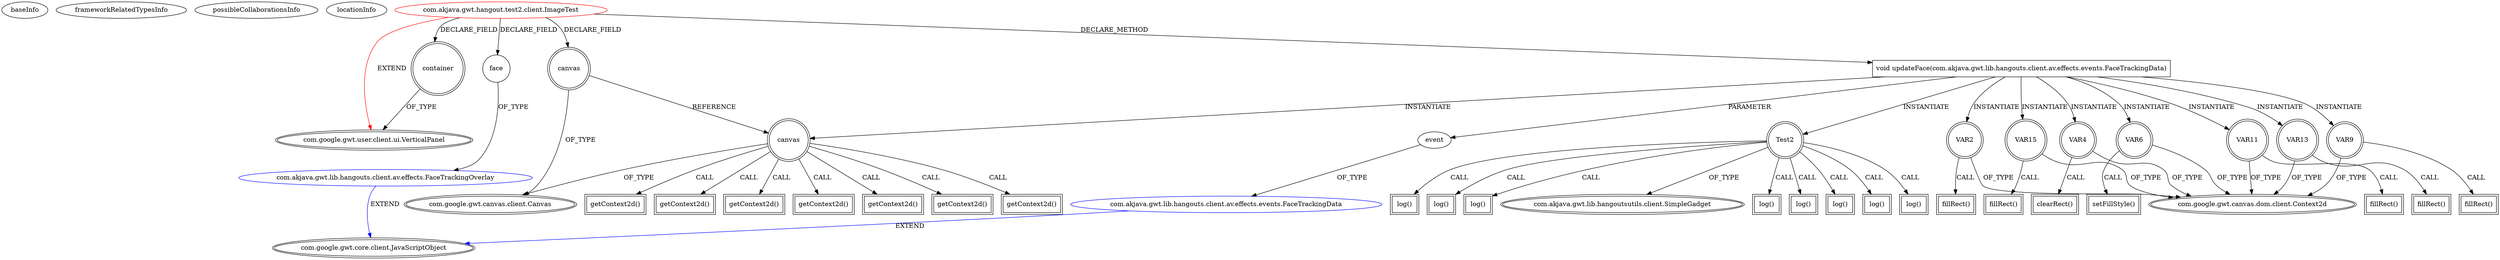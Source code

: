 digraph {
baseInfo[graphId=525,category="extension_graph",isAnonymous=false,possibleRelation=true]
frameworkRelatedTypesInfo[0="com.google.gwt.user.client.ui.VerticalPanel"]
possibleCollaborationsInfo[0="525~FIELD_DECLARATION-~com.google.gwt.user.client.ui.VerticalPanel ~com.google.gwt.core.client.JavaScriptObject ~false~false",1="525~CLIENT_METHOD_DECLARATION-PARAMETER_DECLARATION-~com.google.gwt.user.client.ui.VerticalPanel ~com.google.gwt.core.client.JavaScriptObject ~false~false"]
locationInfo[projectName="akjava-GWT-Hangouts",filePath="/akjava-GWT-Hangouts/GWT-Hangouts-master/apps/hangout-test/src/com/akjava/gwt/hangout/test2/client/ImageTest.java",contextSignature="ImageTest",graphId="525"]
0[label="com.akjava.gwt.hangout.test2.client.ImageTest",vertexType="ROOT_CLIENT_CLASS_DECLARATION",isFrameworkType=false,color=red]
1[label="com.google.gwt.user.client.ui.VerticalPanel",vertexType="FRAMEWORK_CLASS_TYPE",isFrameworkType=true,peripheries=2]
2[label="canvas",vertexType="FIELD_DECLARATION",isFrameworkType=true,peripheries=2,shape=circle]
3[label="com.google.gwt.canvas.client.Canvas",vertexType="FRAMEWORK_CLASS_TYPE",isFrameworkType=true,peripheries=2]
4[label="container",vertexType="FIELD_DECLARATION",isFrameworkType=true,peripheries=2,shape=circle]
6[label="face",vertexType="FIELD_DECLARATION",isFrameworkType=false,shape=circle]
7[label="com.akjava.gwt.lib.hangouts.client.av.effects.FaceTrackingOverlay",vertexType="REFERENCE_CLIENT_CLASS_DECLARATION",isFrameworkType=false,color=blue]
8[label="com.google.gwt.core.client.JavaScriptObject",vertexType="FRAMEWORK_CLASS_TYPE",isFrameworkType=true,peripheries=2]
9[label="void updateFace(com.akjava.gwt.lib.hangouts.client.av.effects.events.FaceTrackingData)",vertexType="CLIENT_METHOD_DECLARATION",isFrameworkType=false,shape=box]
10[label="event",vertexType="PARAMETER_DECLARATION",isFrameworkType=false]
11[label="com.akjava.gwt.lib.hangouts.client.av.effects.events.FaceTrackingData",vertexType="REFERENCE_CLIENT_CLASS_DECLARATION",isFrameworkType=false,color=blue]
13[label="Test2",vertexType="VARIABLE_EXPRESION",isFrameworkType=true,peripheries=2,shape=circle]
15[label="com.akjava.gwt.lib.hangoutsutils.client.SimpleGadget",vertexType="FRAMEWORK_CLASS_TYPE",isFrameworkType=true,peripheries=2]
14[label="log()",vertexType="INSIDE_CALL",isFrameworkType=true,peripheries=2,shape=box]
17[label="log()",vertexType="INSIDE_CALL",isFrameworkType=true,peripheries=2,shape=box]
18[label="VAR2",vertexType="VARIABLE_EXPRESION",isFrameworkType=true,peripheries=2,shape=circle]
20[label="com.google.gwt.canvas.dom.client.Context2d",vertexType="FRAMEWORK_CLASS_TYPE",isFrameworkType=true,peripheries=2]
19[label="fillRect()",vertexType="INSIDE_CALL",isFrameworkType=true,peripheries=2,shape=box]
21[label="canvas",vertexType="VARIABLE_EXPRESION",isFrameworkType=true,peripheries=2,shape=circle]
22[label="getContext2d()",vertexType="INSIDE_CALL",isFrameworkType=true,peripheries=2,shape=box]
24[label="VAR4",vertexType="VARIABLE_EXPRESION",isFrameworkType=true,peripheries=2,shape=circle]
25[label="clearRect()",vertexType="INSIDE_CALL",isFrameworkType=true,peripheries=2,shape=box]
28[label="getContext2d()",vertexType="INSIDE_CALL",isFrameworkType=true,peripheries=2,shape=box]
29[label="VAR6",vertexType="VARIABLE_EXPRESION",isFrameworkType=true,peripheries=2,shape=circle]
30[label="setFillStyle()",vertexType="INSIDE_CALL",isFrameworkType=true,peripheries=2,shape=box]
33[label="getContext2d()",vertexType="INSIDE_CALL",isFrameworkType=true,peripheries=2,shape=box]
35[label="log()",vertexType="INSIDE_CALL",isFrameworkType=true,peripheries=2,shape=box]
36[label="VAR9",vertexType="VARIABLE_EXPRESION",isFrameworkType=true,peripheries=2,shape=circle]
37[label="fillRect()",vertexType="INSIDE_CALL",isFrameworkType=true,peripheries=2,shape=box]
40[label="getContext2d()",vertexType="INSIDE_CALL",isFrameworkType=true,peripheries=2,shape=box]
41[label="VAR11",vertexType="VARIABLE_EXPRESION",isFrameworkType=true,peripheries=2,shape=circle]
42[label="fillRect()",vertexType="INSIDE_CALL",isFrameworkType=true,peripheries=2,shape=box]
45[label="getContext2d()",vertexType="INSIDE_CALL",isFrameworkType=true,peripheries=2,shape=box]
46[label="VAR13",vertexType="VARIABLE_EXPRESION",isFrameworkType=true,peripheries=2,shape=circle]
47[label="fillRect()",vertexType="INSIDE_CALL",isFrameworkType=true,peripheries=2,shape=box]
50[label="getContext2d()",vertexType="INSIDE_CALL",isFrameworkType=true,peripheries=2,shape=box]
51[label="VAR15",vertexType="VARIABLE_EXPRESION",isFrameworkType=true,peripheries=2,shape=circle]
52[label="fillRect()",vertexType="INSIDE_CALL",isFrameworkType=true,peripheries=2,shape=box]
55[label="getContext2d()",vertexType="INSIDE_CALL",isFrameworkType=true,peripheries=2,shape=box]
57[label="log()",vertexType="INSIDE_CALL",isFrameworkType=true,peripheries=2,shape=box]
59[label="log()",vertexType="INSIDE_CALL",isFrameworkType=true,peripheries=2,shape=box]
61[label="log()",vertexType="INSIDE_CALL",isFrameworkType=true,peripheries=2,shape=box]
63[label="log()",vertexType="INSIDE_CALL",isFrameworkType=true,peripheries=2,shape=box]
65[label="log()",vertexType="INSIDE_CALL",isFrameworkType=true,peripheries=2,shape=box]
0->1[label="EXTEND",color=red]
0->2[label="DECLARE_FIELD"]
2->3[label="OF_TYPE"]
0->4[label="DECLARE_FIELD"]
4->1[label="OF_TYPE"]
0->6[label="DECLARE_FIELD"]
7->8[label="EXTEND",color=blue]
6->7[label="OF_TYPE"]
0->9[label="DECLARE_METHOD"]
11->8[label="EXTEND",color=blue]
10->11[label="OF_TYPE"]
9->10[label="PARAMETER"]
9->13[label="INSTANTIATE"]
13->15[label="OF_TYPE"]
13->14[label="CALL"]
13->17[label="CALL"]
9->18[label="INSTANTIATE"]
18->20[label="OF_TYPE"]
18->19[label="CALL"]
9->21[label="INSTANTIATE"]
2->21[label="REFERENCE"]
21->3[label="OF_TYPE"]
21->22[label="CALL"]
9->24[label="INSTANTIATE"]
24->20[label="OF_TYPE"]
24->25[label="CALL"]
21->28[label="CALL"]
9->29[label="INSTANTIATE"]
29->20[label="OF_TYPE"]
29->30[label="CALL"]
21->33[label="CALL"]
13->35[label="CALL"]
9->36[label="INSTANTIATE"]
36->20[label="OF_TYPE"]
36->37[label="CALL"]
21->40[label="CALL"]
9->41[label="INSTANTIATE"]
41->20[label="OF_TYPE"]
41->42[label="CALL"]
21->45[label="CALL"]
9->46[label="INSTANTIATE"]
46->20[label="OF_TYPE"]
46->47[label="CALL"]
21->50[label="CALL"]
9->51[label="INSTANTIATE"]
51->20[label="OF_TYPE"]
51->52[label="CALL"]
21->55[label="CALL"]
13->57[label="CALL"]
13->59[label="CALL"]
13->61[label="CALL"]
13->63[label="CALL"]
13->65[label="CALL"]
}
